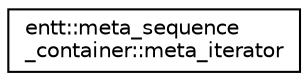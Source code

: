 digraph "Graphical Class Hierarchy"
{
 // LATEX_PDF_SIZE
  edge [fontname="Helvetica",fontsize="10",labelfontname="Helvetica",labelfontsize="10"];
  node [fontname="Helvetica",fontsize="10",shape=record];
  rankdir="LR";
  Node0 [label="entt::meta_sequence\l_container::meta_iterator",height=0.2,width=0.4,color="black", fillcolor="white", style="filled",URL="$classentt_1_1meta__sequence__container_1_1meta__iterator.html",tooltip="Opaque iterator for sequence containers."];
}
